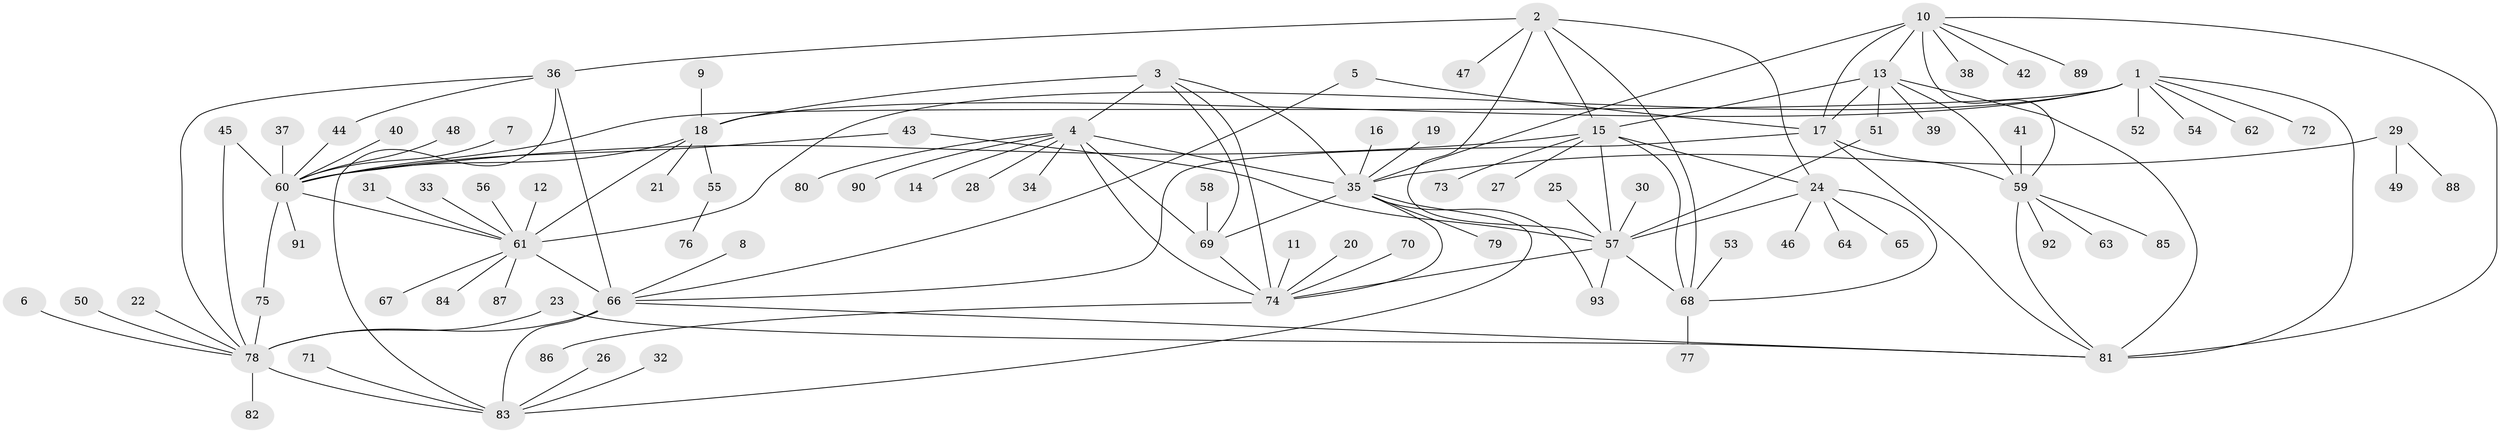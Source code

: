 // original degree distribution, {9: 0.030303030303030304, 10: 0.045454545454545456, 11: 0.015151515151515152, 16: 0.007575757575757576, 5: 0.007575757575757576, 12: 0.015151515151515152, 6: 0.030303030303030304, 7: 0.03787878787878788, 13: 0.007575757575757576, 8: 0.030303030303030304, 2: 0.15151515151515152, 1: 0.6136363636363636, 4: 0.007575757575757576}
// Generated by graph-tools (version 1.1) at 2025/37/03/04/25 23:37:45]
// undirected, 93 vertices, 131 edges
graph export_dot {
  node [color=gray90,style=filled];
  1;
  2;
  3;
  4;
  5;
  6;
  7;
  8;
  9;
  10;
  11;
  12;
  13;
  14;
  15;
  16;
  17;
  18;
  19;
  20;
  21;
  22;
  23;
  24;
  25;
  26;
  27;
  28;
  29;
  30;
  31;
  32;
  33;
  34;
  35;
  36;
  37;
  38;
  39;
  40;
  41;
  42;
  43;
  44;
  45;
  46;
  47;
  48;
  49;
  50;
  51;
  52;
  53;
  54;
  55;
  56;
  57;
  58;
  59;
  60;
  61;
  62;
  63;
  64;
  65;
  66;
  67;
  68;
  69;
  70;
  71;
  72;
  73;
  74;
  75;
  76;
  77;
  78;
  79;
  80;
  81;
  82;
  83;
  84;
  85;
  86;
  87;
  88;
  89;
  90;
  91;
  92;
  93;
  1 -- 18 [weight=2.0];
  1 -- 52 [weight=1.0];
  1 -- 54 [weight=1.0];
  1 -- 60 [weight=2.0];
  1 -- 61 [weight=4.0];
  1 -- 62 [weight=1.0];
  1 -- 72 [weight=1.0];
  1 -- 81 [weight=1.0];
  2 -- 15 [weight=1.0];
  2 -- 24 [weight=1.0];
  2 -- 36 [weight=1.0];
  2 -- 47 [weight=1.0];
  2 -- 57 [weight=1.0];
  2 -- 68 [weight=2.0];
  3 -- 4 [weight=2.0];
  3 -- 18 [weight=1.0];
  3 -- 35 [weight=1.0];
  3 -- 69 [weight=1.0];
  3 -- 74 [weight=1.0];
  4 -- 14 [weight=1.0];
  4 -- 28 [weight=1.0];
  4 -- 34 [weight=1.0];
  4 -- 35 [weight=2.0];
  4 -- 69 [weight=2.0];
  4 -- 74 [weight=2.0];
  4 -- 80 [weight=1.0];
  4 -- 90 [weight=1.0];
  5 -- 17 [weight=1.0];
  5 -- 66 [weight=1.0];
  6 -- 78 [weight=1.0];
  7 -- 60 [weight=1.0];
  8 -- 66 [weight=1.0];
  9 -- 18 [weight=1.0];
  10 -- 13 [weight=2.0];
  10 -- 17 [weight=1.0];
  10 -- 35 [weight=1.0];
  10 -- 38 [weight=1.0];
  10 -- 42 [weight=1.0];
  10 -- 59 [weight=1.0];
  10 -- 81 [weight=1.0];
  10 -- 89 [weight=1.0];
  11 -- 74 [weight=1.0];
  12 -- 61 [weight=1.0];
  13 -- 15 [weight=1.0];
  13 -- 17 [weight=2.0];
  13 -- 39 [weight=1.0];
  13 -- 51 [weight=1.0];
  13 -- 59 [weight=2.0];
  13 -- 81 [weight=2.0];
  15 -- 24 [weight=1.0];
  15 -- 27 [weight=1.0];
  15 -- 57 [weight=1.0];
  15 -- 60 [weight=1.0];
  15 -- 68 [weight=2.0];
  15 -- 73 [weight=1.0];
  16 -- 35 [weight=1.0];
  17 -- 59 [weight=1.0];
  17 -- 66 [weight=1.0];
  17 -- 81 [weight=1.0];
  18 -- 21 [weight=1.0];
  18 -- 55 [weight=1.0];
  18 -- 60 [weight=1.0];
  18 -- 61 [weight=2.0];
  19 -- 35 [weight=1.0];
  20 -- 74 [weight=1.0];
  22 -- 78 [weight=1.0];
  23 -- 78 [weight=1.0];
  23 -- 81 [weight=1.0];
  24 -- 46 [weight=1.0];
  24 -- 57 [weight=1.0];
  24 -- 64 [weight=1.0];
  24 -- 65 [weight=1.0];
  24 -- 68 [weight=2.0];
  25 -- 57 [weight=1.0];
  26 -- 83 [weight=1.0];
  29 -- 35 [weight=1.0];
  29 -- 49 [weight=1.0];
  29 -- 88 [weight=1.0];
  30 -- 57 [weight=1.0];
  31 -- 61 [weight=1.0];
  32 -- 83 [weight=1.0];
  33 -- 61 [weight=1.0];
  35 -- 69 [weight=1.0];
  35 -- 74 [weight=1.0];
  35 -- 79 [weight=1.0];
  35 -- 83 [weight=1.0];
  35 -- 93 [weight=1.0];
  36 -- 44 [weight=1.0];
  36 -- 66 [weight=2.0];
  36 -- 78 [weight=2.0];
  36 -- 83 [weight=1.0];
  37 -- 60 [weight=1.0];
  40 -- 60 [weight=1.0];
  41 -- 59 [weight=1.0];
  43 -- 57 [weight=1.0];
  43 -- 60 [weight=1.0];
  44 -- 60 [weight=1.0];
  45 -- 60 [weight=1.0];
  45 -- 78 [weight=1.0];
  48 -- 60 [weight=1.0];
  50 -- 78 [weight=1.0];
  51 -- 57 [weight=1.0];
  53 -- 68 [weight=1.0];
  55 -- 76 [weight=1.0];
  56 -- 61 [weight=1.0];
  57 -- 68 [weight=2.0];
  57 -- 74 [weight=1.0];
  57 -- 93 [weight=1.0];
  58 -- 69 [weight=1.0];
  59 -- 63 [weight=1.0];
  59 -- 81 [weight=1.0];
  59 -- 85 [weight=1.0];
  59 -- 92 [weight=1.0];
  60 -- 61 [weight=2.0];
  60 -- 75 [weight=1.0];
  60 -- 91 [weight=1.0];
  61 -- 66 [weight=1.0];
  61 -- 67 [weight=1.0];
  61 -- 84 [weight=1.0];
  61 -- 87 [weight=1.0];
  66 -- 78 [weight=4.0];
  66 -- 81 [weight=1.0];
  66 -- 83 [weight=2.0];
  68 -- 77 [weight=1.0];
  69 -- 74 [weight=1.0];
  70 -- 74 [weight=1.0];
  71 -- 83 [weight=1.0];
  74 -- 86 [weight=1.0];
  75 -- 78 [weight=1.0];
  78 -- 82 [weight=1.0];
  78 -- 83 [weight=2.0];
}
